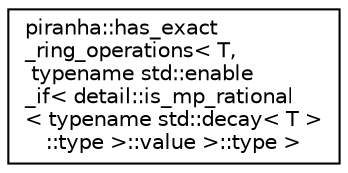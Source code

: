 digraph "Graphical Class Hierarchy"
{
  edge [fontname="Helvetica",fontsize="10",labelfontname="Helvetica",labelfontsize="10"];
  node [fontname="Helvetica",fontsize="10",shape=record];
  rankdir="LR";
  Node0 [label="piranha::has_exact\l_ring_operations\< T,\l typename std::enable\l_if\< detail::is_mp_rational\l\< typename std::decay\< T \>\l::type \>::value \>::type \>",height=0.2,width=0.4,color="black", fillcolor="white", style="filled",URL="$structpiranha_1_1has__exact__ring__operations_3_01_t_00_01typename_01std_1_1enable__if_3_01detai7775b0710e493a6d8656c145f01ce17e.html",tooltip="Specialisation of piranha::has_exact_ring_operations for piranha::mp_rational. "];
}

